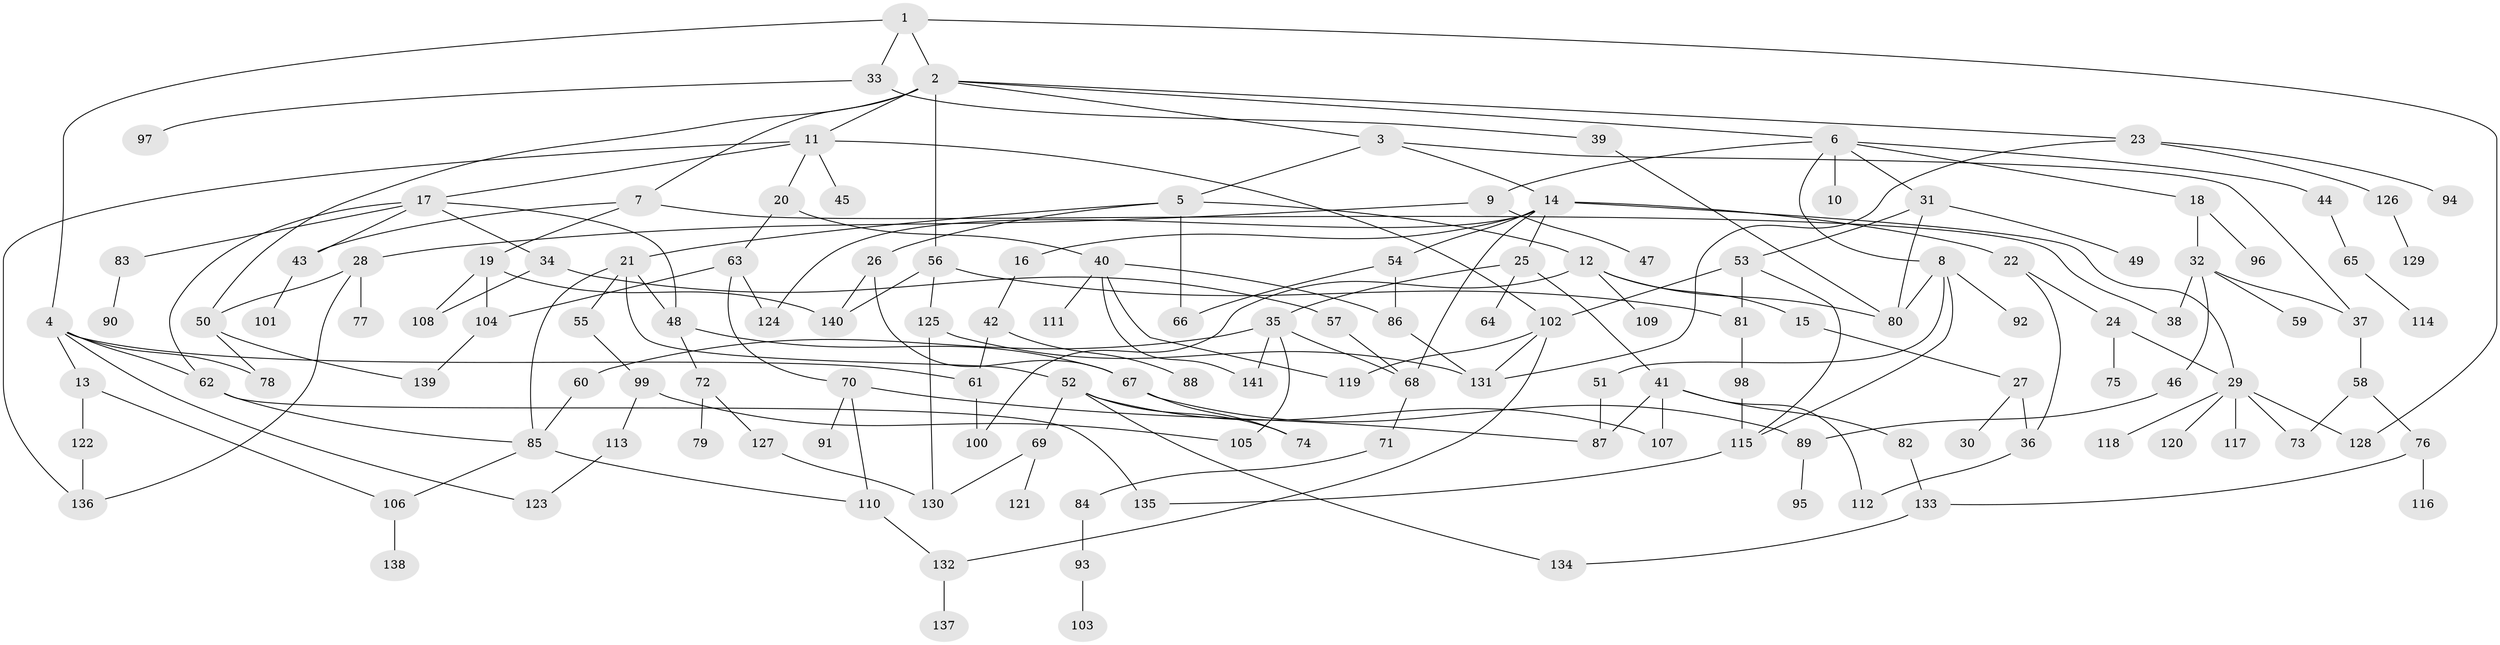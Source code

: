 // Generated by graph-tools (version 1.1) at 2025/49/03/09/25 03:49:17]
// undirected, 141 vertices, 196 edges
graph export_dot {
graph [start="1"]
  node [color=gray90,style=filled];
  1;
  2;
  3;
  4;
  5;
  6;
  7;
  8;
  9;
  10;
  11;
  12;
  13;
  14;
  15;
  16;
  17;
  18;
  19;
  20;
  21;
  22;
  23;
  24;
  25;
  26;
  27;
  28;
  29;
  30;
  31;
  32;
  33;
  34;
  35;
  36;
  37;
  38;
  39;
  40;
  41;
  42;
  43;
  44;
  45;
  46;
  47;
  48;
  49;
  50;
  51;
  52;
  53;
  54;
  55;
  56;
  57;
  58;
  59;
  60;
  61;
  62;
  63;
  64;
  65;
  66;
  67;
  68;
  69;
  70;
  71;
  72;
  73;
  74;
  75;
  76;
  77;
  78;
  79;
  80;
  81;
  82;
  83;
  84;
  85;
  86;
  87;
  88;
  89;
  90;
  91;
  92;
  93;
  94;
  95;
  96;
  97;
  98;
  99;
  100;
  101;
  102;
  103;
  104;
  105;
  106;
  107;
  108;
  109;
  110;
  111;
  112;
  113;
  114;
  115;
  116;
  117;
  118;
  119;
  120;
  121;
  122;
  123;
  124;
  125;
  126;
  127;
  128;
  129;
  130;
  131;
  132;
  133;
  134;
  135;
  136;
  137;
  138;
  139;
  140;
  141;
  1 -- 2;
  1 -- 4;
  1 -- 33;
  1 -- 128;
  2 -- 3;
  2 -- 6;
  2 -- 7;
  2 -- 11;
  2 -- 23;
  2 -- 50;
  2 -- 56;
  3 -- 5;
  3 -- 14;
  3 -- 37;
  4 -- 13;
  4 -- 62;
  4 -- 78;
  4 -- 123;
  4 -- 61;
  5 -- 12;
  5 -- 21;
  5 -- 26;
  5 -- 66;
  6 -- 8;
  6 -- 9;
  6 -- 10;
  6 -- 18;
  6 -- 31;
  6 -- 44;
  7 -- 19;
  7 -- 43;
  7 -- 38;
  8 -- 51;
  8 -- 92;
  8 -- 115;
  8 -- 80;
  9 -- 28;
  9 -- 47;
  11 -- 17;
  11 -- 20;
  11 -- 45;
  11 -- 102;
  11 -- 136;
  12 -- 15;
  12 -- 109;
  12 -- 100;
  12 -- 80;
  13 -- 106;
  13 -- 122;
  14 -- 16;
  14 -- 22;
  14 -- 25;
  14 -- 54;
  14 -- 68;
  14 -- 124;
  14 -- 29;
  15 -- 27;
  16 -- 42;
  17 -- 34;
  17 -- 48;
  17 -- 83;
  17 -- 62;
  17 -- 43;
  18 -- 32;
  18 -- 96;
  19 -- 104;
  19 -- 108;
  19 -- 140;
  20 -- 40;
  20 -- 63;
  21 -- 52;
  21 -- 55;
  21 -- 85;
  21 -- 48;
  22 -- 24;
  22 -- 36;
  23 -- 94;
  23 -- 126;
  23 -- 131;
  24 -- 29;
  24 -- 75;
  25 -- 35;
  25 -- 41;
  25 -- 64;
  26 -- 67;
  26 -- 140;
  27 -- 30;
  27 -- 36;
  28 -- 77;
  28 -- 50;
  28 -- 136;
  29 -- 73;
  29 -- 117;
  29 -- 118;
  29 -- 120;
  29 -- 128;
  31 -- 49;
  31 -- 53;
  31 -- 80;
  32 -- 37;
  32 -- 38;
  32 -- 46;
  32 -- 59;
  33 -- 39;
  33 -- 97;
  34 -- 57;
  34 -- 108;
  35 -- 60;
  35 -- 105;
  35 -- 68;
  35 -- 141;
  36 -- 112;
  37 -- 58;
  39 -- 80;
  40 -- 111;
  40 -- 141;
  40 -- 119;
  40 -- 86;
  41 -- 82;
  41 -- 87;
  41 -- 107;
  41 -- 112;
  42 -- 61;
  42 -- 88;
  43 -- 101;
  44 -- 65;
  46 -- 89;
  48 -- 72;
  48 -- 67;
  50 -- 139;
  50 -- 78;
  51 -- 87;
  52 -- 69;
  52 -- 107;
  52 -- 74;
  52 -- 134;
  53 -- 115;
  53 -- 102;
  53 -- 81;
  54 -- 66;
  54 -- 86;
  55 -- 99;
  56 -- 81;
  56 -- 125;
  56 -- 140;
  57 -- 68;
  58 -- 76;
  58 -- 73;
  60 -- 85;
  61 -- 100;
  62 -- 135;
  62 -- 85;
  63 -- 70;
  63 -- 124;
  63 -- 104;
  65 -- 114;
  67 -- 74;
  67 -- 89;
  68 -- 71;
  69 -- 121;
  69 -- 130;
  70 -- 87;
  70 -- 91;
  70 -- 110;
  71 -- 84;
  72 -- 79;
  72 -- 127;
  76 -- 116;
  76 -- 133;
  81 -- 98;
  82 -- 133;
  83 -- 90;
  84 -- 93;
  85 -- 110;
  85 -- 106;
  86 -- 131;
  89 -- 95;
  93 -- 103;
  98 -- 115;
  99 -- 113;
  99 -- 105;
  102 -- 119;
  102 -- 131;
  102 -- 132;
  104 -- 139;
  106 -- 138;
  110 -- 132;
  113 -- 123;
  115 -- 135;
  122 -- 136;
  125 -- 131;
  125 -- 130;
  126 -- 129;
  127 -- 130;
  132 -- 137;
  133 -- 134;
}
